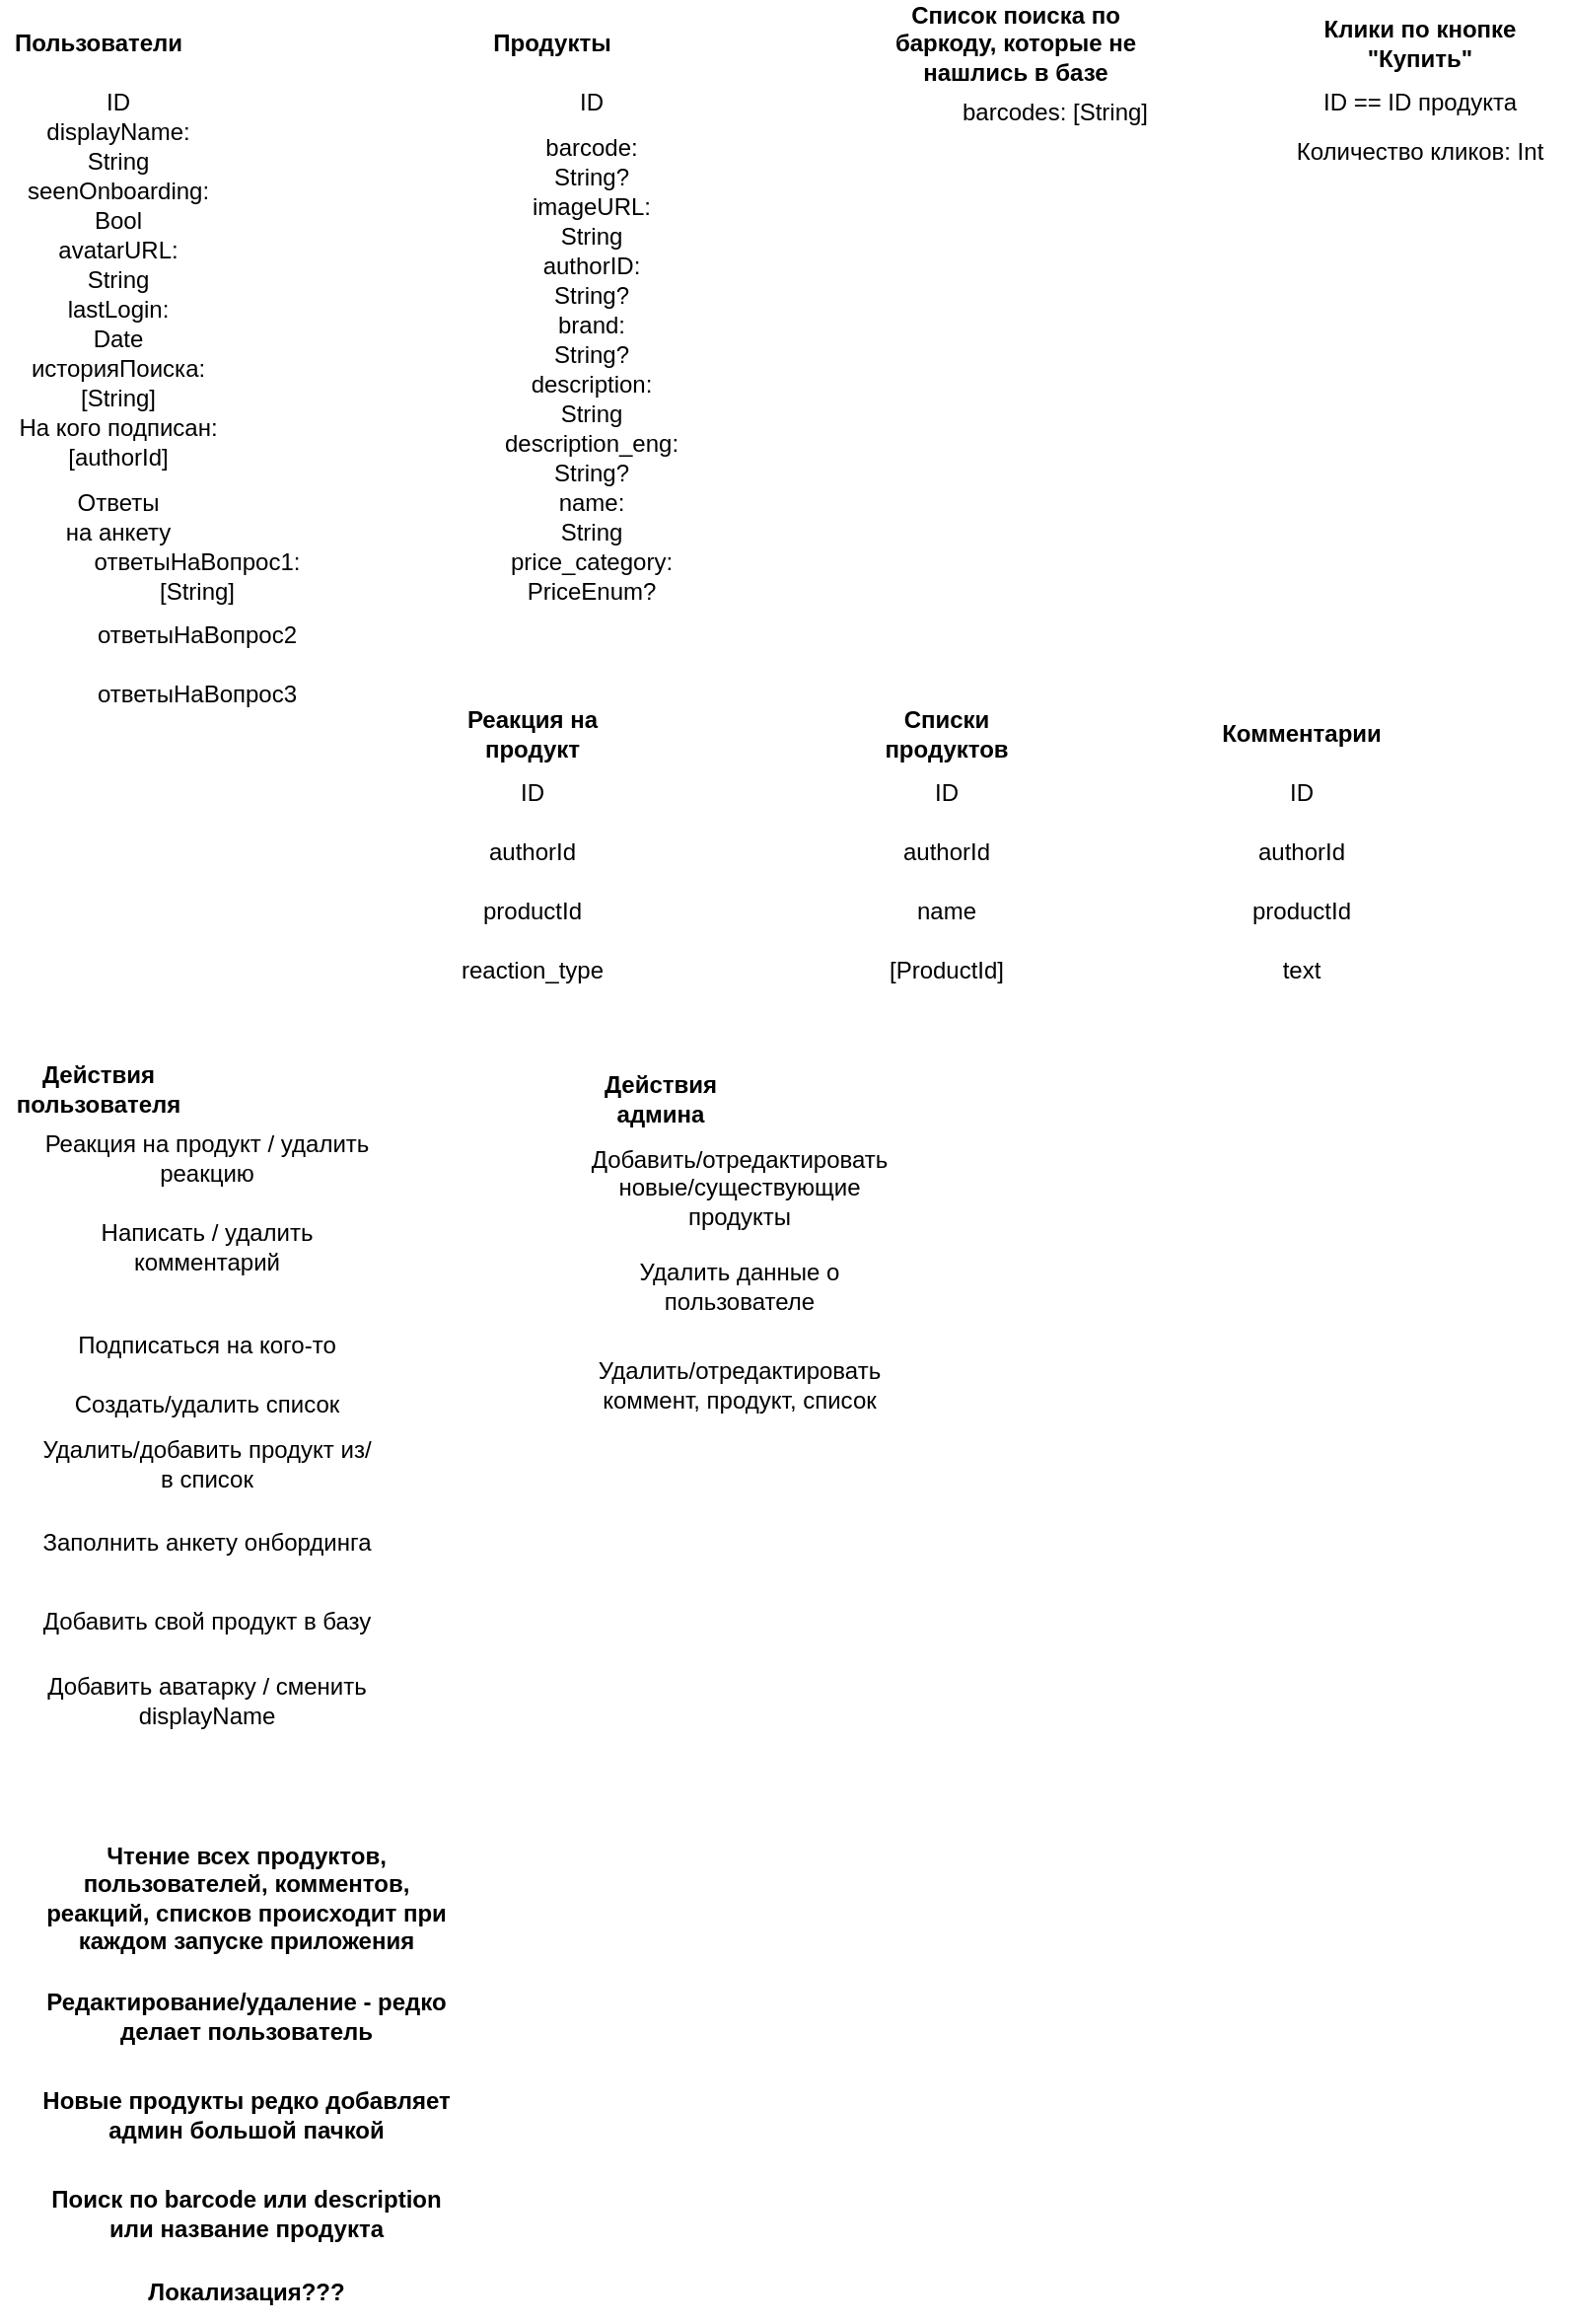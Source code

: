 <mxfile version="20.2.0" type="github">
  <diagram id="zTItZL9wTKK4X7dXP2Oj" name="Страница 1">
    <mxGraphModel dx="1129" dy="770" grid="1" gridSize="10" guides="1" tooltips="1" connect="1" arrows="1" fold="1" page="1" pageScale="1" pageWidth="827" pageHeight="1169" math="0" shadow="0">
      <root>
        <mxCell id="0" />
        <mxCell id="1" parent="0" />
        <mxCell id="taa9uCPGDnzsBaroi36O-1" value="Пользователи" style="text;html=1;strokeColor=none;fillColor=none;align=center;verticalAlign=middle;whiteSpace=wrap;rounded=0;fontStyle=1" vertex="1" parent="1">
          <mxGeometry x="50" y="20" width="60" height="30" as="geometry" />
        </mxCell>
        <mxCell id="taa9uCPGDnzsBaroi36O-2" value="displayName: String" style="text;html=1;strokeColor=none;fillColor=none;align=center;verticalAlign=middle;whiteSpace=wrap;rounded=0;" vertex="1" parent="1">
          <mxGeometry x="60" y="72" width="60" height="30" as="geometry" />
        </mxCell>
        <mxCell id="taa9uCPGDnzsBaroi36O-3" value="seenOnboarding: Bool" style="text;html=1;strokeColor=none;fillColor=none;align=center;verticalAlign=middle;whiteSpace=wrap;rounded=0;" vertex="1" parent="1">
          <mxGeometry x="60" y="102" width="60" height="30" as="geometry" />
        </mxCell>
        <mxCell id="taa9uCPGDnzsBaroi36O-4" value="Ответы на анкету" style="text;html=1;strokeColor=none;fillColor=none;align=center;verticalAlign=middle;whiteSpace=wrap;rounded=0;" vertex="1" parent="1">
          <mxGeometry x="60" y="260" width="60" height="30" as="geometry" />
        </mxCell>
        <mxCell id="taa9uCPGDnzsBaroi36O-5" value="ответыНаВопрос1: [String]" style="text;html=1;strokeColor=none;fillColor=none;align=center;verticalAlign=middle;whiteSpace=wrap;rounded=0;" vertex="1" parent="1">
          <mxGeometry x="100" y="290" width="60" height="30" as="geometry" />
        </mxCell>
        <mxCell id="taa9uCPGDnzsBaroi36O-6" value="На кого подписан: [authorId]" style="text;html=1;strokeColor=none;fillColor=none;align=center;verticalAlign=middle;whiteSpace=wrap;rounded=0;" vertex="1" parent="1">
          <mxGeometry x="30" y="222" width="120" height="30" as="geometry" />
        </mxCell>
        <mxCell id="taa9uCPGDnzsBaroi36O-7" value="avatarURL: String" style="text;html=1;strokeColor=none;fillColor=none;align=center;verticalAlign=middle;whiteSpace=wrap;rounded=0;" vertex="1" parent="1">
          <mxGeometry x="60" y="132" width="60" height="30" as="geometry" />
        </mxCell>
        <mxCell id="taa9uCPGDnzsBaroi36O-8" value="lastLogin: Date" style="text;html=1;strokeColor=none;fillColor=none;align=center;verticalAlign=middle;whiteSpace=wrap;rounded=0;" vertex="1" parent="1">
          <mxGeometry x="60" y="162" width="60" height="30" as="geometry" />
        </mxCell>
        <mxCell id="taa9uCPGDnzsBaroi36O-9" value="историяПоиска:[String]" style="text;html=1;strokeColor=none;fillColor=none;align=center;verticalAlign=middle;whiteSpace=wrap;rounded=0;" vertex="1" parent="1">
          <mxGeometry x="60" y="192" width="60" height="30" as="geometry" />
        </mxCell>
        <mxCell id="taa9uCPGDnzsBaroi36O-11" value="Список поиска по баркоду, которые не нашлись в базе" style="text;html=1;strokeColor=none;fillColor=none;align=center;verticalAlign=middle;whiteSpace=wrap;rounded=0;fontStyle=1" vertex="1" parent="1">
          <mxGeometry x="470" y="20" width="150" height="30" as="geometry" />
        </mxCell>
        <mxCell id="taa9uCPGDnzsBaroi36O-12" value="Продукты" style="text;html=1;strokeColor=none;fillColor=none;align=center;verticalAlign=middle;whiteSpace=wrap;rounded=0;fontStyle=1" vertex="1" parent="1">
          <mxGeometry x="280" y="20" width="60" height="30" as="geometry" />
        </mxCell>
        <mxCell id="taa9uCPGDnzsBaroi36O-13" value="ID" style="text;html=1;strokeColor=none;fillColor=none;align=center;verticalAlign=middle;whiteSpace=wrap;rounded=0;" vertex="1" parent="1">
          <mxGeometry x="300" y="50" width="60" height="30" as="geometry" />
        </mxCell>
        <mxCell id="taa9uCPGDnzsBaroi36O-14" value="ID" style="text;html=1;strokeColor=none;fillColor=none;align=center;verticalAlign=middle;whiteSpace=wrap;rounded=0;" vertex="1" parent="1">
          <mxGeometry x="60" y="50" width="60" height="30" as="geometry" />
        </mxCell>
        <mxCell id="taa9uCPGDnzsBaroi36O-15" value="barcode: String?" style="text;html=1;strokeColor=none;fillColor=none;align=center;verticalAlign=middle;whiteSpace=wrap;rounded=0;" vertex="1" parent="1">
          <mxGeometry x="300" y="80" width="60" height="30" as="geometry" />
        </mxCell>
        <mxCell id="taa9uCPGDnzsBaroi36O-16" value="imageURL: String" style="text;html=1;strokeColor=none;fillColor=none;align=center;verticalAlign=middle;whiteSpace=wrap;rounded=0;" vertex="1" parent="1">
          <mxGeometry x="300" y="110" width="60" height="30" as="geometry" />
        </mxCell>
        <mxCell id="taa9uCPGDnzsBaroi36O-17" value="authorID: String?" style="text;html=1;strokeColor=none;fillColor=none;align=center;verticalAlign=middle;whiteSpace=wrap;rounded=0;" vertex="1" parent="1">
          <mxGeometry x="300" y="140" width="60" height="30" as="geometry" />
        </mxCell>
        <mxCell id="taa9uCPGDnzsBaroi36O-18" value="brand: String?" style="text;html=1;strokeColor=none;fillColor=none;align=center;verticalAlign=middle;whiteSpace=wrap;rounded=0;" vertex="1" parent="1">
          <mxGeometry x="300" y="170" width="60" height="30" as="geometry" />
        </mxCell>
        <mxCell id="taa9uCPGDnzsBaroi36O-19" value="description: String" style="text;html=1;strokeColor=none;fillColor=none;align=center;verticalAlign=middle;whiteSpace=wrap;rounded=0;" vertex="1" parent="1">
          <mxGeometry x="300" y="200" width="60" height="30" as="geometry" />
        </mxCell>
        <mxCell id="taa9uCPGDnzsBaroi36O-20" value="description_eng: String?" style="text;html=1;strokeColor=none;fillColor=none;align=center;verticalAlign=middle;whiteSpace=wrap;rounded=0;" vertex="1" parent="1">
          <mxGeometry x="300" y="230" width="60" height="30" as="geometry" />
        </mxCell>
        <mxCell id="taa9uCPGDnzsBaroi36O-21" value="name: String" style="text;html=1;strokeColor=none;fillColor=none;align=center;verticalAlign=middle;whiteSpace=wrap;rounded=0;" vertex="1" parent="1">
          <mxGeometry x="300" y="260" width="60" height="30" as="geometry" />
        </mxCell>
        <mxCell id="taa9uCPGDnzsBaroi36O-22" value="price_category: PriceEnum?" style="text;html=1;strokeColor=none;fillColor=none;align=center;verticalAlign=middle;whiteSpace=wrap;rounded=0;" vertex="1" parent="1">
          <mxGeometry x="300" y="290" width="60" height="30" as="geometry" />
        </mxCell>
        <mxCell id="taa9uCPGDnzsBaroi36O-23" value="Реакция на продукт" style="text;html=1;strokeColor=none;fillColor=none;align=center;verticalAlign=middle;whiteSpace=wrap;rounded=0;fontStyle=1" vertex="1" parent="1">
          <mxGeometry x="255" y="370" width="90" height="30" as="geometry" />
        </mxCell>
        <mxCell id="taa9uCPGDnzsBaroi36O-24" value="ответыНаВопрос2" style="text;html=1;strokeColor=none;fillColor=none;align=center;verticalAlign=middle;whiteSpace=wrap;rounded=0;" vertex="1" parent="1">
          <mxGeometry x="100" y="320" width="60" height="30" as="geometry" />
        </mxCell>
        <mxCell id="taa9uCPGDnzsBaroi36O-25" value="ответыНаВопрос3" style="text;html=1;strokeColor=none;fillColor=none;align=center;verticalAlign=middle;whiteSpace=wrap;rounded=0;" vertex="1" parent="1">
          <mxGeometry x="100" y="350" width="60" height="30" as="geometry" />
        </mxCell>
        <mxCell id="taa9uCPGDnzsBaroi36O-26" value="ID" style="text;html=1;strokeColor=none;fillColor=none;align=center;verticalAlign=middle;whiteSpace=wrap;rounded=0;" vertex="1" parent="1">
          <mxGeometry x="270" y="400" width="60" height="30" as="geometry" />
        </mxCell>
        <mxCell id="taa9uCPGDnzsBaroi36O-27" value="authorId" style="text;html=1;strokeColor=none;fillColor=none;align=center;verticalAlign=middle;whiteSpace=wrap;rounded=0;" vertex="1" parent="1">
          <mxGeometry x="270" y="430" width="60" height="30" as="geometry" />
        </mxCell>
        <mxCell id="taa9uCPGDnzsBaroi36O-28" value="productId" style="text;html=1;strokeColor=none;fillColor=none;align=center;verticalAlign=middle;whiteSpace=wrap;rounded=0;" vertex="1" parent="1">
          <mxGeometry x="270" y="460" width="60" height="30" as="geometry" />
        </mxCell>
        <mxCell id="taa9uCPGDnzsBaroi36O-29" value="reaction_type" style="text;html=1;strokeColor=none;fillColor=none;align=center;verticalAlign=middle;whiteSpace=wrap;rounded=0;" vertex="1" parent="1">
          <mxGeometry x="270" y="490" width="60" height="30" as="geometry" />
        </mxCell>
        <mxCell id="taa9uCPGDnzsBaroi36O-30" value="Списки продуктов" style="text;html=1;strokeColor=none;fillColor=none;align=center;verticalAlign=middle;whiteSpace=wrap;rounded=0;fontStyle=1" vertex="1" parent="1">
          <mxGeometry x="480" y="370" width="60" height="30" as="geometry" />
        </mxCell>
        <mxCell id="taa9uCPGDnzsBaroi36O-31" value="ID" style="text;html=1;strokeColor=none;fillColor=none;align=center;verticalAlign=middle;whiteSpace=wrap;rounded=0;" vertex="1" parent="1">
          <mxGeometry x="480" y="400" width="60" height="30" as="geometry" />
        </mxCell>
        <mxCell id="taa9uCPGDnzsBaroi36O-32" value="authorId" style="text;html=1;strokeColor=none;fillColor=none;align=center;verticalAlign=middle;whiteSpace=wrap;rounded=0;" vertex="1" parent="1">
          <mxGeometry x="480" y="430" width="60" height="30" as="geometry" />
        </mxCell>
        <mxCell id="taa9uCPGDnzsBaroi36O-33" value="name" style="text;html=1;strokeColor=none;fillColor=none;align=center;verticalAlign=middle;whiteSpace=wrap;rounded=0;" vertex="1" parent="1">
          <mxGeometry x="480" y="460" width="60" height="30" as="geometry" />
        </mxCell>
        <mxCell id="taa9uCPGDnzsBaroi36O-34" value="[ProductId]" style="text;html=1;strokeColor=none;fillColor=none;align=center;verticalAlign=middle;whiteSpace=wrap;rounded=0;" vertex="1" parent="1">
          <mxGeometry x="480" y="490" width="60" height="30" as="geometry" />
        </mxCell>
        <mxCell id="taa9uCPGDnzsBaroi36O-35" value="barcodes: [String]" style="text;html=1;strokeColor=none;fillColor=none;align=center;verticalAlign=middle;whiteSpace=wrap;rounded=0;" vertex="1" parent="1">
          <mxGeometry x="490" y="60" width="150" height="20" as="geometry" />
        </mxCell>
        <mxCell id="taa9uCPGDnzsBaroi36O-36" value="Комментарии" style="text;html=1;strokeColor=none;fillColor=none;align=center;verticalAlign=middle;whiteSpace=wrap;rounded=0;fontStyle=1" vertex="1" parent="1">
          <mxGeometry x="660" y="370" width="60" height="30" as="geometry" />
        </mxCell>
        <mxCell id="taa9uCPGDnzsBaroi36O-37" value="ID" style="text;html=1;strokeColor=none;fillColor=none;align=center;verticalAlign=middle;whiteSpace=wrap;rounded=0;" vertex="1" parent="1">
          <mxGeometry x="660" y="400" width="60" height="30" as="geometry" />
        </mxCell>
        <mxCell id="taa9uCPGDnzsBaroi36O-39" value="authorId" style="text;html=1;strokeColor=none;fillColor=none;align=center;verticalAlign=middle;whiteSpace=wrap;rounded=0;" vertex="1" parent="1">
          <mxGeometry x="660" y="430" width="60" height="30" as="geometry" />
        </mxCell>
        <mxCell id="taa9uCPGDnzsBaroi36O-40" value="productId" style="text;html=1;strokeColor=none;fillColor=none;align=center;verticalAlign=middle;whiteSpace=wrap;rounded=0;" vertex="1" parent="1">
          <mxGeometry x="660" y="460" width="60" height="30" as="geometry" />
        </mxCell>
        <mxCell id="taa9uCPGDnzsBaroi36O-41" value="text" style="text;html=1;strokeColor=none;fillColor=none;align=center;verticalAlign=middle;whiteSpace=wrap;rounded=0;" vertex="1" parent="1">
          <mxGeometry x="660" y="490" width="60" height="30" as="geometry" />
        </mxCell>
        <mxCell id="taa9uCPGDnzsBaroi36O-42" value="Клики по кнопке &quot;Купить&quot;" style="text;html=1;strokeColor=none;fillColor=none;align=center;verticalAlign=middle;whiteSpace=wrap;rounded=0;fontStyle=1" vertex="1" parent="1">
          <mxGeometry x="700" y="20" width="100" height="30" as="geometry" />
        </mxCell>
        <mxCell id="taa9uCPGDnzsBaroi36O-43" value="ID == ID продукта" style="text;html=1;strokeColor=none;fillColor=none;align=center;verticalAlign=middle;whiteSpace=wrap;rounded=0;" vertex="1" parent="1">
          <mxGeometry x="675" y="55" width="150" height="20" as="geometry" />
        </mxCell>
        <mxCell id="taa9uCPGDnzsBaroi36O-44" value="Количество кликов: Int" style="text;html=1;strokeColor=none;fillColor=none;align=center;verticalAlign=middle;whiteSpace=wrap;rounded=0;" vertex="1" parent="1">
          <mxGeometry x="675" y="80" width="150" height="20" as="geometry" />
        </mxCell>
        <mxCell id="taa9uCPGDnzsBaroi36O-45" value="Действия пользователя" style="text;html=1;strokeColor=none;fillColor=none;align=center;verticalAlign=middle;whiteSpace=wrap;rounded=0;fontStyle=1" vertex="1" parent="1">
          <mxGeometry x="35" y="550" width="90" height="30" as="geometry" />
        </mxCell>
        <mxCell id="taa9uCPGDnzsBaroi36O-46" value="&lt;span style=&quot;font-weight: normal;&quot;&gt;Реакция на продукт / удалить реакцию&lt;/span&gt;" style="text;html=1;strokeColor=none;fillColor=none;align=center;verticalAlign=middle;whiteSpace=wrap;rounded=0;fontStyle=1" vertex="1" parent="1">
          <mxGeometry x="50" y="585" width="170" height="30" as="geometry" />
        </mxCell>
        <mxCell id="taa9uCPGDnzsBaroi36O-47" value="&lt;span style=&quot;font-weight: normal;&quot;&gt;Написать / удалить комментарий&lt;/span&gt;" style="text;html=1;strokeColor=none;fillColor=none;align=center;verticalAlign=middle;whiteSpace=wrap;rounded=0;fontStyle=1" vertex="1" parent="1">
          <mxGeometry x="50" y="630" width="170" height="30" as="geometry" />
        </mxCell>
        <mxCell id="taa9uCPGDnzsBaroi36O-48" value="&lt;span style=&quot;font-weight: normal;&quot;&gt;Подписаться на кого-то&lt;/span&gt;" style="text;html=1;strokeColor=none;fillColor=none;align=center;verticalAlign=middle;whiteSpace=wrap;rounded=0;fontStyle=1" vertex="1" parent="1">
          <mxGeometry x="50" y="680" width="170" height="30" as="geometry" />
        </mxCell>
        <mxCell id="taa9uCPGDnzsBaroi36O-49" value="&lt;span style=&quot;font-weight: normal;&quot;&gt;Создать/удалить список&lt;/span&gt;" style="text;html=1;strokeColor=none;fillColor=none;align=center;verticalAlign=middle;whiteSpace=wrap;rounded=0;fontStyle=1" vertex="1" parent="1">
          <mxGeometry x="50" y="710" width="170" height="30" as="geometry" />
        </mxCell>
        <mxCell id="taa9uCPGDnzsBaroi36O-50" value="&lt;span style=&quot;font-weight: normal;&quot;&gt;Удалить/добавить продукт из/в список&lt;/span&gt;" style="text;html=1;strokeColor=none;fillColor=none;align=center;verticalAlign=middle;whiteSpace=wrap;rounded=0;fontStyle=1" vertex="1" parent="1">
          <mxGeometry x="50" y="740" width="170" height="30" as="geometry" />
        </mxCell>
        <mxCell id="taa9uCPGDnzsBaroi36O-51" value="&lt;span style=&quot;font-weight: 400;&quot;&gt;Заполнить анкету онбординга&lt;/span&gt;" style="text;html=1;strokeColor=none;fillColor=none;align=center;verticalAlign=middle;whiteSpace=wrap;rounded=0;fontStyle=1" vertex="1" parent="1">
          <mxGeometry x="50" y="780" width="170" height="30" as="geometry" />
        </mxCell>
        <mxCell id="taa9uCPGDnzsBaroi36O-52" value="&lt;span style=&quot;font-weight: 400;&quot;&gt;Добавить свой продукт в базу&lt;/span&gt;" style="text;html=1;strokeColor=none;fillColor=none;align=center;verticalAlign=middle;whiteSpace=wrap;rounded=0;fontStyle=1" vertex="1" parent="1">
          <mxGeometry x="50" y="820" width="170" height="30" as="geometry" />
        </mxCell>
        <mxCell id="taa9uCPGDnzsBaroi36O-53" value="&lt;span style=&quot;font-weight: 400;&quot;&gt;Добавить аватарку / сменить displayName&lt;/span&gt;" style="text;html=1;strokeColor=none;fillColor=none;align=center;verticalAlign=middle;whiteSpace=wrap;rounded=0;fontStyle=1" vertex="1" parent="1">
          <mxGeometry x="50" y="860" width="170" height="30" as="geometry" />
        </mxCell>
        <mxCell id="taa9uCPGDnzsBaroi36O-54" value="Действия админа" style="text;html=1;strokeColor=none;fillColor=none;align=center;verticalAlign=middle;whiteSpace=wrap;rounded=0;fontStyle=1" vertex="1" parent="1">
          <mxGeometry x="320" y="555" width="90" height="30" as="geometry" />
        </mxCell>
        <mxCell id="taa9uCPGDnzsBaroi36O-55" value="&lt;span style=&quot;font-weight: normal;&quot;&gt;Добавить/отредактировать новые/существующие продукты&lt;/span&gt;" style="text;html=1;strokeColor=none;fillColor=none;align=center;verticalAlign=middle;whiteSpace=wrap;rounded=0;fontStyle=1" vertex="1" parent="1">
          <mxGeometry x="320" y="600" width="170" height="30" as="geometry" />
        </mxCell>
        <mxCell id="taa9uCPGDnzsBaroi36O-56" value="&lt;span style=&quot;font-weight: normal;&quot;&gt;Удалить данные о пользователе&lt;/span&gt;" style="text;html=1;strokeColor=none;fillColor=none;align=center;verticalAlign=middle;whiteSpace=wrap;rounded=0;fontStyle=1" vertex="1" parent="1">
          <mxGeometry x="320" y="650" width="170" height="30" as="geometry" />
        </mxCell>
        <mxCell id="taa9uCPGDnzsBaroi36O-57" value="&lt;span style=&quot;font-weight: normal;&quot;&gt;Удалить/отредактировать коммент, продукт, список&lt;/span&gt;" style="text;html=1;strokeColor=none;fillColor=none;align=center;verticalAlign=middle;whiteSpace=wrap;rounded=0;fontStyle=1" vertex="1" parent="1">
          <mxGeometry x="320" y="700" width="170" height="30" as="geometry" />
        </mxCell>
        <mxCell id="taa9uCPGDnzsBaroi36O-58" value="Локализация???" style="text;html=1;strokeColor=none;fillColor=none;align=center;verticalAlign=middle;whiteSpace=wrap;rounded=0;fontStyle=1" vertex="1" parent="1">
          <mxGeometry x="110" y="1160" width="90" height="30" as="geometry" />
        </mxCell>
        <mxCell id="taa9uCPGDnzsBaroi36O-59" value="Чтение всех продуктов, пользователей, комментов, реакций, списков происходит при каждом запуске приложения" style="text;html=1;strokeColor=none;fillColor=none;align=center;verticalAlign=middle;whiteSpace=wrap;rounded=0;fontStyle=1" vertex="1" parent="1">
          <mxGeometry x="50" y="960" width="210" height="30" as="geometry" />
        </mxCell>
        <mxCell id="taa9uCPGDnzsBaroi36O-60" value="Редактирование/удаление - редко делает пользователь" style="text;html=1;strokeColor=none;fillColor=none;align=center;verticalAlign=middle;whiteSpace=wrap;rounded=0;fontStyle=1" vertex="1" parent="1">
          <mxGeometry x="50" y="1020" width="210" height="30" as="geometry" />
        </mxCell>
        <mxCell id="taa9uCPGDnzsBaroi36O-61" value="Новые продукты редко добавляет админ большой пачкой" style="text;html=1;strokeColor=none;fillColor=none;align=center;verticalAlign=middle;whiteSpace=wrap;rounded=0;fontStyle=1" vertex="1" parent="1">
          <mxGeometry x="50" y="1070" width="210" height="30" as="geometry" />
        </mxCell>
        <mxCell id="taa9uCPGDnzsBaroi36O-63" value="Поиск по barcode или description или название продукта" style="text;html=1;strokeColor=none;fillColor=none;align=center;verticalAlign=middle;whiteSpace=wrap;rounded=0;fontStyle=1" vertex="1" parent="1">
          <mxGeometry x="50" y="1120" width="210" height="30" as="geometry" />
        </mxCell>
      </root>
    </mxGraphModel>
  </diagram>
</mxfile>
